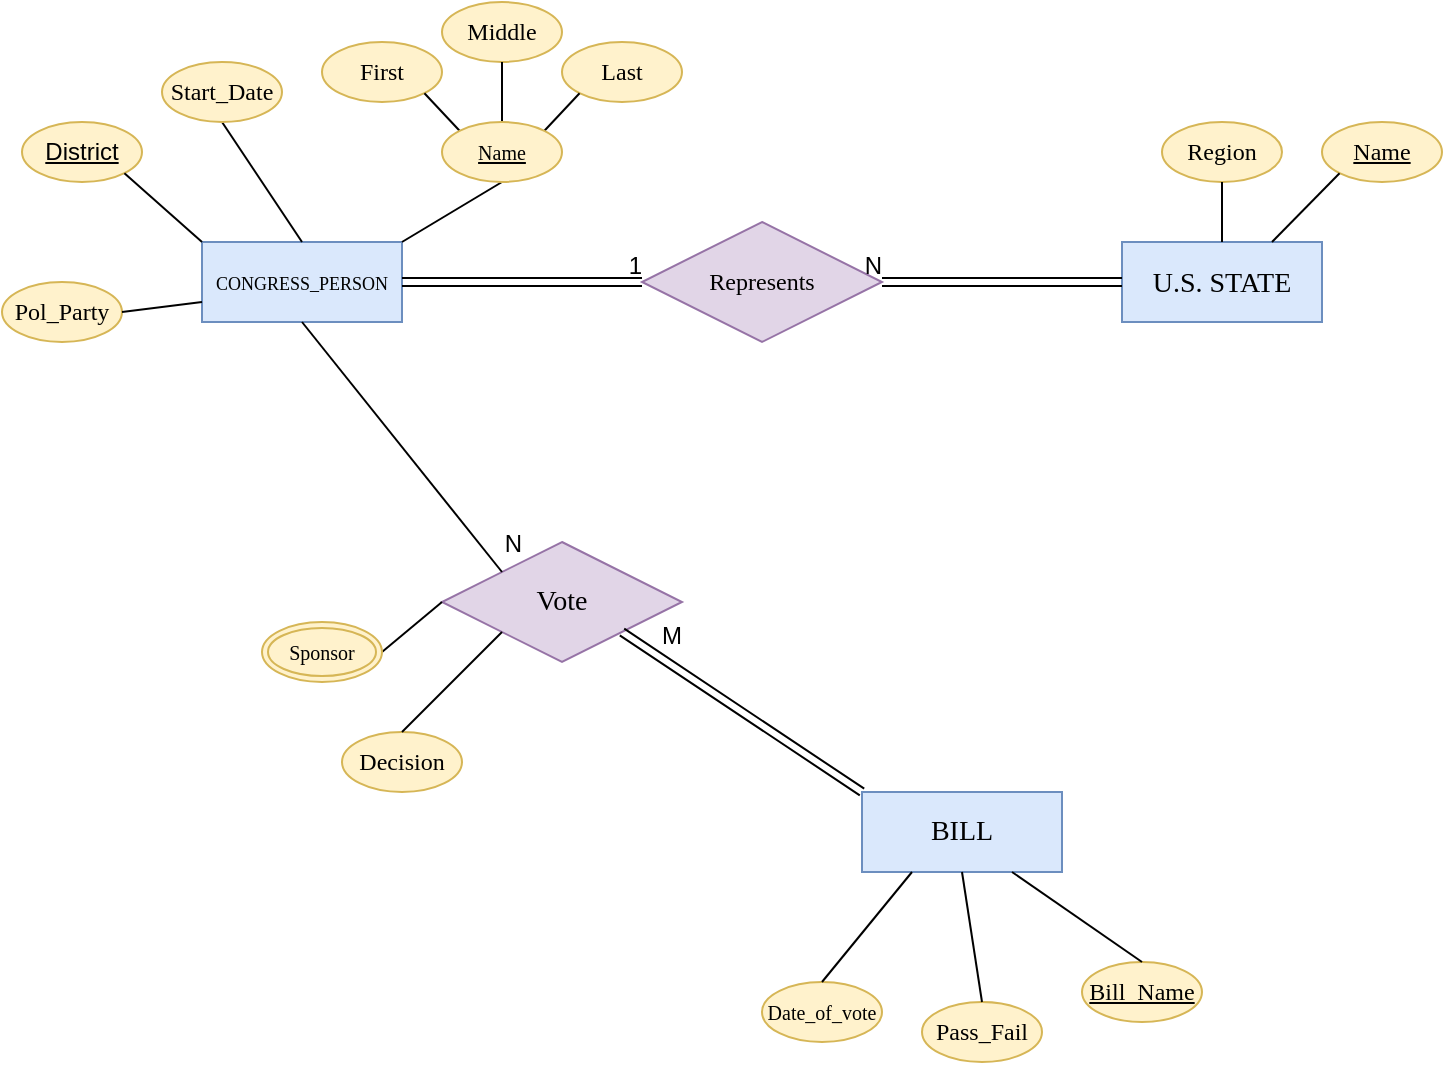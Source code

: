 <mxfile version="14.2.9" type="github">
  <diagram id="R2lEEEUBdFMjLlhIrx00" name="Page-1">
    <mxGraphModel dx="946" dy="537" grid="1" gridSize="10" guides="1" tooltips="1" connect="1" arrows="1" fold="1" page="1" pageScale="1" pageWidth="1100" pageHeight="850" math="0" shadow="0" extFonts="Permanent Marker^https://fonts.googleapis.com/css?family=Permanent+Marker">
      <root>
        <mxCell id="0" />
        <mxCell id="1" parent="0" />
        <mxCell id="L85Nj75EQ3WxGEY07gv7-5" value="&lt;font face=&quot;Times New Roman&quot; style=&quot;font-size: 14px;&quot;&gt;U.S. STATE&lt;/font&gt;" style="whiteSpace=wrap;html=1;align=center;fillColor=#dae8fc;strokeColor=#6c8ebf;fontSize=14;" vertex="1" parent="1">
          <mxGeometry x="750" y="280" width="100" height="40" as="geometry" />
        </mxCell>
        <mxCell id="L85Nj75EQ3WxGEY07gv7-6" value="&lt;font face=&quot;Times New Roman&quot;&gt;Name&lt;/font&gt;" style="ellipse;whiteSpace=wrap;html=1;align=center;fillColor=#fff2cc;strokeColor=#d6b656;fontStyle=4" vertex="1" parent="1">
          <mxGeometry x="850" y="220" width="60" height="30" as="geometry" />
        </mxCell>
        <mxCell id="L85Nj75EQ3WxGEY07gv7-8" value="" style="endArrow=none;html=1;rounded=0;entryX=0;entryY=1;entryDx=0;entryDy=0;exitX=0.75;exitY=0;exitDx=0;exitDy=0;" edge="1" parent="1" source="L85Nj75EQ3WxGEY07gv7-5" target="L85Nj75EQ3WxGEY07gv7-6">
          <mxGeometry relative="1" as="geometry">
            <mxPoint x="720" y="300" as="sourcePoint" />
            <mxPoint x="880" y="300" as="targetPoint" />
          </mxGeometry>
        </mxCell>
        <mxCell id="L85Nj75EQ3WxGEY07gv7-9" value="&lt;font face=&quot;Times New Roman&quot;&gt;Region&lt;/font&gt;" style="ellipse;whiteSpace=wrap;html=1;align=center;fillColor=#fff2cc;strokeColor=#d6b656;" vertex="1" parent="1">
          <mxGeometry x="770" y="220" width="60" height="30" as="geometry" />
        </mxCell>
        <mxCell id="L85Nj75EQ3WxGEY07gv7-10" value="" style="endArrow=none;html=1;rounded=0;entryX=0.5;entryY=1;entryDx=0;entryDy=0;exitX=0.5;exitY=0;exitDx=0;exitDy=0;" edge="1" parent="1" source="L85Nj75EQ3WxGEY07gv7-5" target="L85Nj75EQ3WxGEY07gv7-9">
          <mxGeometry relative="1" as="geometry">
            <mxPoint x="720" y="300" as="sourcePoint" />
            <mxPoint x="880" y="300" as="targetPoint" />
          </mxGeometry>
        </mxCell>
        <mxCell id="L85Nj75EQ3WxGEY07gv7-12" value="&lt;font face=&quot;Times New Roman&quot; style=&quot;font-size: 9px&quot;&gt;CONGRESS_PERSON&lt;/font&gt;" style="whiteSpace=wrap;html=1;align=center;fillColor=#dae8fc;strokeColor=#6c8ebf;" vertex="1" parent="1">
          <mxGeometry x="290" y="280" width="100" height="40" as="geometry" />
        </mxCell>
        <mxCell id="L85Nj75EQ3WxGEY07gv7-15" value="" style="endArrow=none;html=1;rounded=0;exitX=0.5;exitY=1;exitDx=0;exitDy=0;entryX=1;entryY=0;entryDx=0;entryDy=0;" edge="1" parent="1" source="L85Nj75EQ3WxGEY07gv7-59" target="L85Nj75EQ3WxGEY07gv7-12">
          <mxGeometry relative="1" as="geometry">
            <mxPoint x="440" y="250" as="sourcePoint" />
            <mxPoint x="405" y="280" as="targetPoint" />
          </mxGeometry>
        </mxCell>
        <mxCell id="L85Nj75EQ3WxGEY07gv7-16" value="&lt;font face=&quot;Times New Roman&quot;&gt;First&lt;/font&gt;" style="ellipse;whiteSpace=wrap;html=1;strokeColor=#d6b656;fillColor=#fff2cc;" vertex="1" parent="1">
          <mxGeometry x="350" y="180" width="60" height="30" as="geometry" />
        </mxCell>
        <mxCell id="L85Nj75EQ3WxGEY07gv7-18" value="&lt;font face=&quot;Times New Roman&quot;&gt;Middle&lt;/font&gt;" style="ellipse;whiteSpace=wrap;html=1;strokeColor=#d6b656;fillColor=#fff2cc;" vertex="1" parent="1">
          <mxGeometry x="410" y="160" width="60" height="30" as="geometry" />
        </mxCell>
        <mxCell id="L85Nj75EQ3WxGEY07gv7-19" value="&lt;font face=&quot;Times New Roman&quot;&gt;Last&lt;/font&gt;" style="ellipse;whiteSpace=wrap;html=1;strokeColor=#d6b656;fillColor=#fff2cc;" vertex="1" parent="1">
          <mxGeometry x="470" y="180" width="60" height="30" as="geometry" />
        </mxCell>
        <mxCell id="L85Nj75EQ3WxGEY07gv7-20" value="" style="endArrow=none;html=1;rounded=0;entryX=0.5;entryY=1;entryDx=0;entryDy=0;exitX=0.5;exitY=0;exitDx=0;exitDy=0;" edge="1" parent="1" source="L85Nj75EQ3WxGEY07gv7-59" target="L85Nj75EQ3WxGEY07gv7-18">
          <mxGeometry relative="1" as="geometry">
            <mxPoint x="440" y="220" as="sourcePoint" />
            <mxPoint x="730" y="180" as="targetPoint" />
          </mxGeometry>
        </mxCell>
        <mxCell id="L85Nj75EQ3WxGEY07gv7-21" value="" style="endArrow=none;html=1;rounded=0;entryX=0;entryY=1;entryDx=0;entryDy=0;exitX=1;exitY=0;exitDx=0;exitDy=0;" edge="1" parent="1" source="L85Nj75EQ3WxGEY07gv7-59" target="L85Nj75EQ3WxGEY07gv7-19">
          <mxGeometry relative="1" as="geometry">
            <mxPoint x="461.213" y="224.393" as="sourcePoint" />
            <mxPoint x="450" y="200" as="targetPoint" />
          </mxGeometry>
        </mxCell>
        <mxCell id="L85Nj75EQ3WxGEY07gv7-22" value="" style="endArrow=none;html=1;rounded=0;entryX=1;entryY=1;entryDx=0;entryDy=0;exitX=0;exitY=0;exitDx=0;exitDy=0;" edge="1" parent="1" source="L85Nj75EQ3WxGEY07gv7-59" target="L85Nj75EQ3WxGEY07gv7-16">
          <mxGeometry relative="1" as="geometry">
            <mxPoint x="418.787" y="224.393" as="sourcePoint" />
            <mxPoint x="488.787" y="215.607" as="targetPoint" />
          </mxGeometry>
        </mxCell>
        <mxCell id="L85Nj75EQ3WxGEY07gv7-23" value="District" style="ellipse;whiteSpace=wrap;html=1;align=center;fontStyle=4;fillColor=#fff2cc;strokeColor=#d6b656;" vertex="1" parent="1">
          <mxGeometry x="200" y="220" width="60" height="30" as="geometry" />
        </mxCell>
        <mxCell id="L85Nj75EQ3WxGEY07gv7-24" value="" style="endArrow=none;html=1;rounded=0;entryX=1;entryY=1;entryDx=0;entryDy=0;exitX=0;exitY=0;exitDx=0;exitDy=0;" edge="1" parent="1" source="L85Nj75EQ3WxGEY07gv7-12" target="L85Nj75EQ3WxGEY07gv7-23">
          <mxGeometry relative="1" as="geometry">
            <mxPoint x="530" y="180" as="sourcePoint" />
            <mxPoint x="690" y="180" as="targetPoint" />
          </mxGeometry>
        </mxCell>
        <mxCell id="L85Nj75EQ3WxGEY07gv7-26" value="" style="endArrow=none;html=1;rounded=0;entryX=0.5;entryY=0;entryDx=0;entryDy=0;exitX=0.5;exitY=1;exitDx=0;exitDy=0;" edge="1" parent="1" source="L85Nj75EQ3WxGEY07gv7-27" target="L85Nj75EQ3WxGEY07gv7-12">
          <mxGeometry relative="1" as="geometry">
            <mxPoint x="320" y="230" as="sourcePoint" />
            <mxPoint x="550" y="260" as="targetPoint" />
          </mxGeometry>
        </mxCell>
        <mxCell id="L85Nj75EQ3WxGEY07gv7-27" value="Start_Date" style="ellipse;whiteSpace=wrap;html=1;align=center;fillColor=#fff2cc;strokeColor=#d6b656;fontFamily=Times New Roman;" vertex="1" parent="1">
          <mxGeometry x="270" y="190" width="60" height="30" as="geometry" />
        </mxCell>
        <mxCell id="L85Nj75EQ3WxGEY07gv7-28" value="Pol_Party" style="ellipse;whiteSpace=wrap;html=1;align=center;fontFamily=Times New Roman;fillColor=#fff2cc;strokeColor=#d6b656;" vertex="1" parent="1">
          <mxGeometry x="190" y="300" width="60" height="30" as="geometry" />
        </mxCell>
        <mxCell id="L85Nj75EQ3WxGEY07gv7-29" value="" style="endArrow=none;html=1;rounded=0;fontFamily=Times New Roman;entryX=0;entryY=0.75;entryDx=0;entryDy=0;exitX=1;exitY=0.5;exitDx=0;exitDy=0;" edge="1" parent="1" source="L85Nj75EQ3WxGEY07gv7-28" target="L85Nj75EQ3WxGEY07gv7-12">
          <mxGeometry relative="1" as="geometry">
            <mxPoint x="370" y="440" as="sourcePoint" />
            <mxPoint x="530" y="440" as="targetPoint" />
          </mxGeometry>
        </mxCell>
        <mxCell id="L85Nj75EQ3WxGEY07gv7-30" value="Represents" style="shape=rhombus;perimeter=rhombusPerimeter;whiteSpace=wrap;html=1;align=center;fontFamily=Times New Roman;fillColor=#e1d5e7;strokeColor=#9673a6;" vertex="1" parent="1">
          <mxGeometry x="510" y="270" width="120" height="60" as="geometry" />
        </mxCell>
        <mxCell id="L85Nj75EQ3WxGEY07gv7-31" value="" style="shape=link;html=1;rounded=0;fontFamily=Times New Roman;exitX=0;exitY=0.5;exitDx=0;exitDy=0;entryX=1;entryY=0.5;entryDx=0;entryDy=0;" edge="1" parent="1" source="L85Nj75EQ3WxGEY07gv7-5" target="L85Nj75EQ3WxGEY07gv7-30">
          <mxGeometry relative="1" as="geometry">
            <mxPoint x="370" y="440" as="sourcePoint" />
            <mxPoint x="710" y="420" as="targetPoint" />
          </mxGeometry>
        </mxCell>
        <mxCell id="L85Nj75EQ3WxGEY07gv7-32" value="N" style="resizable=0;html=1;align=right;verticalAlign=bottom;" connectable="0" vertex="1" parent="L85Nj75EQ3WxGEY07gv7-31">
          <mxGeometry x="1" relative="1" as="geometry" />
        </mxCell>
        <mxCell id="L85Nj75EQ3WxGEY07gv7-35" value="" style="shape=link;html=1;rounded=0;fontFamily=Times New Roman;entryX=0;entryY=0.5;entryDx=0;entryDy=0;exitX=1;exitY=0.5;exitDx=0;exitDy=0;" edge="1" parent="1" source="L85Nj75EQ3WxGEY07gv7-12" target="L85Nj75EQ3WxGEY07gv7-30">
          <mxGeometry relative="1" as="geometry">
            <mxPoint x="370" y="440" as="sourcePoint" />
            <mxPoint x="530" y="440" as="targetPoint" />
          </mxGeometry>
        </mxCell>
        <mxCell id="L85Nj75EQ3WxGEY07gv7-36" value="1" style="resizable=0;html=1;align=right;verticalAlign=bottom;" connectable="0" vertex="1" parent="L85Nj75EQ3WxGEY07gv7-35">
          <mxGeometry x="1" relative="1" as="geometry" />
        </mxCell>
        <mxCell id="L85Nj75EQ3WxGEY07gv7-37" value="BILL" style="whiteSpace=wrap;html=1;align=center;fontFamily=Times New Roman;fontSize=14;fillColor=#dae8fc;strokeColor=#6c8ebf;" vertex="1" parent="1">
          <mxGeometry x="620" y="555" width="100" height="40" as="geometry" />
        </mxCell>
        <mxCell id="L85Nj75EQ3WxGEY07gv7-38" value="&lt;u&gt;Bill_Name&lt;/u&gt;" style="ellipse;whiteSpace=wrap;html=1;align=center;fontFamily=Times New Roman;fontSize=12;fillColor=#fff2cc;strokeColor=#d6b656;" vertex="1" parent="1">
          <mxGeometry x="730" y="640" width="60" height="30" as="geometry" />
        </mxCell>
        <mxCell id="L85Nj75EQ3WxGEY07gv7-39" value="Date_of_vote" style="ellipse;whiteSpace=wrap;html=1;align=center;fontFamily=Times New Roman;fontSize=10;fillColor=#fff2cc;strokeColor=#d6b656;" vertex="1" parent="1">
          <mxGeometry x="570" y="650" width="60" height="30" as="geometry" />
        </mxCell>
        <mxCell id="L85Nj75EQ3WxGEY07gv7-40" value="Pass_Fail" style="ellipse;whiteSpace=wrap;html=1;align=center;fontFamily=Times New Roman;fontSize=12;fillColor=#fff2cc;strokeColor=#d6b656;" vertex="1" parent="1">
          <mxGeometry x="650" y="660" width="60" height="30" as="geometry" />
        </mxCell>
        <mxCell id="L85Nj75EQ3WxGEY07gv7-42" value="&lt;font style=&quot;font-size: 14px&quot;&gt;Vote&lt;/font&gt;" style="shape=rhombus;perimeter=rhombusPerimeter;whiteSpace=wrap;html=1;align=center;fontFamily=Times New Roman;fontSize=10;fillColor=#e1d5e7;strokeColor=#9673a6;" vertex="1" parent="1">
          <mxGeometry x="410" y="430" width="120" height="60" as="geometry" />
        </mxCell>
        <mxCell id="L85Nj75EQ3WxGEY07gv7-47" value="" style="endArrow=none;html=1;rounded=0;fontFamily=Times New Roman;fontSize=10;exitX=0.5;exitY=0;exitDx=0;exitDy=0;entryX=0.5;entryY=1;entryDx=0;entryDy=0;" edge="1" parent="1" source="L85Nj75EQ3WxGEY07gv7-40" target="L85Nj75EQ3WxGEY07gv7-37">
          <mxGeometry relative="1" as="geometry">
            <mxPoint x="360" y="440" as="sourcePoint" />
            <mxPoint x="520" y="440" as="targetPoint" />
          </mxGeometry>
        </mxCell>
        <mxCell id="L85Nj75EQ3WxGEY07gv7-48" value="" style="endArrow=none;html=1;rounded=0;fontFamily=Times New Roman;fontSize=10;exitX=0.75;exitY=1;exitDx=0;exitDy=0;entryX=0.5;entryY=0;entryDx=0;entryDy=0;" edge="1" parent="1" source="L85Nj75EQ3WxGEY07gv7-37" target="L85Nj75EQ3WxGEY07gv7-38">
          <mxGeometry relative="1" as="geometry">
            <mxPoint x="630.0" y="710" as="sourcePoint" />
            <mxPoint x="630.0" y="640" as="targetPoint" />
          </mxGeometry>
        </mxCell>
        <mxCell id="L85Nj75EQ3WxGEY07gv7-49" value="" style="endArrow=none;html=1;rounded=0;fontFamily=Times New Roman;fontSize=10;entryX=0;entryY=0.5;entryDx=0;entryDy=0;exitX=1;exitY=0.5;exitDx=0;exitDy=0;" edge="1" parent="1" source="L85Nj75EQ3WxGEY07gv7-58" target="L85Nj75EQ3WxGEY07gv7-42">
          <mxGeometry relative="1" as="geometry">
            <mxPoint x="360" y="490" as="sourcePoint" />
            <mxPoint x="470" y="405" as="targetPoint" />
          </mxGeometry>
        </mxCell>
        <mxCell id="L85Nj75EQ3WxGEY07gv7-50" value="" style="endArrow=none;html=1;rounded=0;fontFamily=Times New Roman;fontSize=10;entryX=0.25;entryY=1;entryDx=0;entryDy=0;exitX=0.5;exitY=0;exitDx=0;exitDy=0;" edge="1" parent="1" source="L85Nj75EQ3WxGEY07gv7-39" target="L85Nj75EQ3WxGEY07gv7-37">
          <mxGeometry relative="1" as="geometry">
            <mxPoint x="360" y="440" as="sourcePoint" />
            <mxPoint x="520" y="440" as="targetPoint" />
          </mxGeometry>
        </mxCell>
        <mxCell id="L85Nj75EQ3WxGEY07gv7-51" value="Decision" style="ellipse;whiteSpace=wrap;html=1;align=center;fontFamily=Times New Roman;fontSize=12;fillColor=#fff2cc;strokeColor=#d6b656;" vertex="1" parent="1">
          <mxGeometry x="360" y="525" width="60" height="30" as="geometry" />
        </mxCell>
        <mxCell id="L85Nj75EQ3WxGEY07gv7-52" value="" style="endArrow=none;html=1;rounded=0;fontFamily=Times New Roman;fontSize=10;exitX=0.5;exitY=0;exitDx=0;exitDy=0;entryX=0;entryY=1;entryDx=0;entryDy=0;" edge="1" parent="1" source="L85Nj75EQ3WxGEY07gv7-51" target="L85Nj75EQ3WxGEY07gv7-42">
          <mxGeometry relative="1" as="geometry">
            <mxPoint x="310" y="405" as="sourcePoint" />
            <mxPoint x="470" y="405" as="targetPoint" />
          </mxGeometry>
        </mxCell>
        <mxCell id="L85Nj75EQ3WxGEY07gv7-54" value="" style="shape=link;html=1;rounded=0;fontFamily=Times New Roman;fontSize=10;exitX=0;exitY=0;exitDx=0;exitDy=0;entryX=1;entryY=1;entryDx=0;entryDy=0;" edge="1" parent="1" source="L85Nj75EQ3WxGEY07gv7-37" target="L85Nj75EQ3WxGEY07gv7-42">
          <mxGeometry relative="1" as="geometry">
            <mxPoint x="360" y="440" as="sourcePoint" />
            <mxPoint x="510" y="610" as="targetPoint" />
          </mxGeometry>
        </mxCell>
        <mxCell id="L85Nj75EQ3WxGEY07gv7-55" value="M" style="resizable=0;html=1;align=right;verticalAlign=bottom;" connectable="0" vertex="1" parent="L85Nj75EQ3WxGEY07gv7-54">
          <mxGeometry x="1" relative="1" as="geometry">
            <mxPoint x="29.82" y="9.88" as="offset" />
          </mxGeometry>
        </mxCell>
        <mxCell id="L85Nj75EQ3WxGEY07gv7-56" value="" style="endArrow=none;html=1;rounded=0;fontFamily=Times New Roman;fontSize=10;entryX=0;entryY=0;entryDx=0;entryDy=0;exitX=0.5;exitY=1;exitDx=0;exitDy=0;" edge="1" parent="1" source="L85Nj75EQ3WxGEY07gv7-12" target="L85Nj75EQ3WxGEY07gv7-42">
          <mxGeometry relative="1" as="geometry">
            <mxPoint x="360" y="440" as="sourcePoint" />
            <mxPoint x="520" y="440" as="targetPoint" />
          </mxGeometry>
        </mxCell>
        <mxCell id="L85Nj75EQ3WxGEY07gv7-57" value="N" style="resizable=0;html=1;align=right;verticalAlign=bottom;" connectable="0" vertex="1" parent="L85Nj75EQ3WxGEY07gv7-56">
          <mxGeometry x="1" relative="1" as="geometry">
            <mxPoint x="10.05" y="-4.94" as="offset" />
          </mxGeometry>
        </mxCell>
        <mxCell id="L85Nj75EQ3WxGEY07gv7-58" value="Sponsor" style="ellipse;shape=doubleEllipse;margin=3;whiteSpace=wrap;html=1;align=center;fontFamily=Times New Roman;fontSize=10;fillColor=#fff2cc;strokeColor=#d6b656;" vertex="1" parent="1">
          <mxGeometry x="320" y="470" width="60" height="30" as="geometry" />
        </mxCell>
        <mxCell id="L85Nj75EQ3WxGEY07gv7-59" value="Name" style="ellipse;whiteSpace=wrap;html=1;align=center;fontStyle=4;fontFamily=Times New Roman;fontSize=10;fillColor=#fff2cc;strokeColor=#d6b656;" vertex="1" parent="1">
          <mxGeometry x="410" y="220" width="60" height="30" as="geometry" />
        </mxCell>
      </root>
    </mxGraphModel>
  </diagram>
</mxfile>
